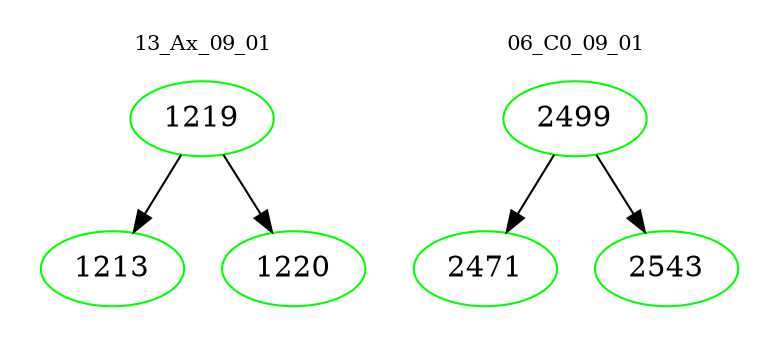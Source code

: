 digraph{
subgraph cluster_0 {
color = white
label = "13_Ax_09_01";
fontsize=10;
T0_1219 [label="1219", color="green"]
T0_1219 -> T0_1213 [color="black"]
T0_1213 [label="1213", color="green"]
T0_1219 -> T0_1220 [color="black"]
T0_1220 [label="1220", color="green"]
}
subgraph cluster_1 {
color = white
label = "06_C0_09_01";
fontsize=10;
T1_2499 [label="2499", color="green"]
T1_2499 -> T1_2471 [color="black"]
T1_2471 [label="2471", color="green"]
T1_2499 -> T1_2543 [color="black"]
T1_2543 [label="2543", color="green"]
}
}
